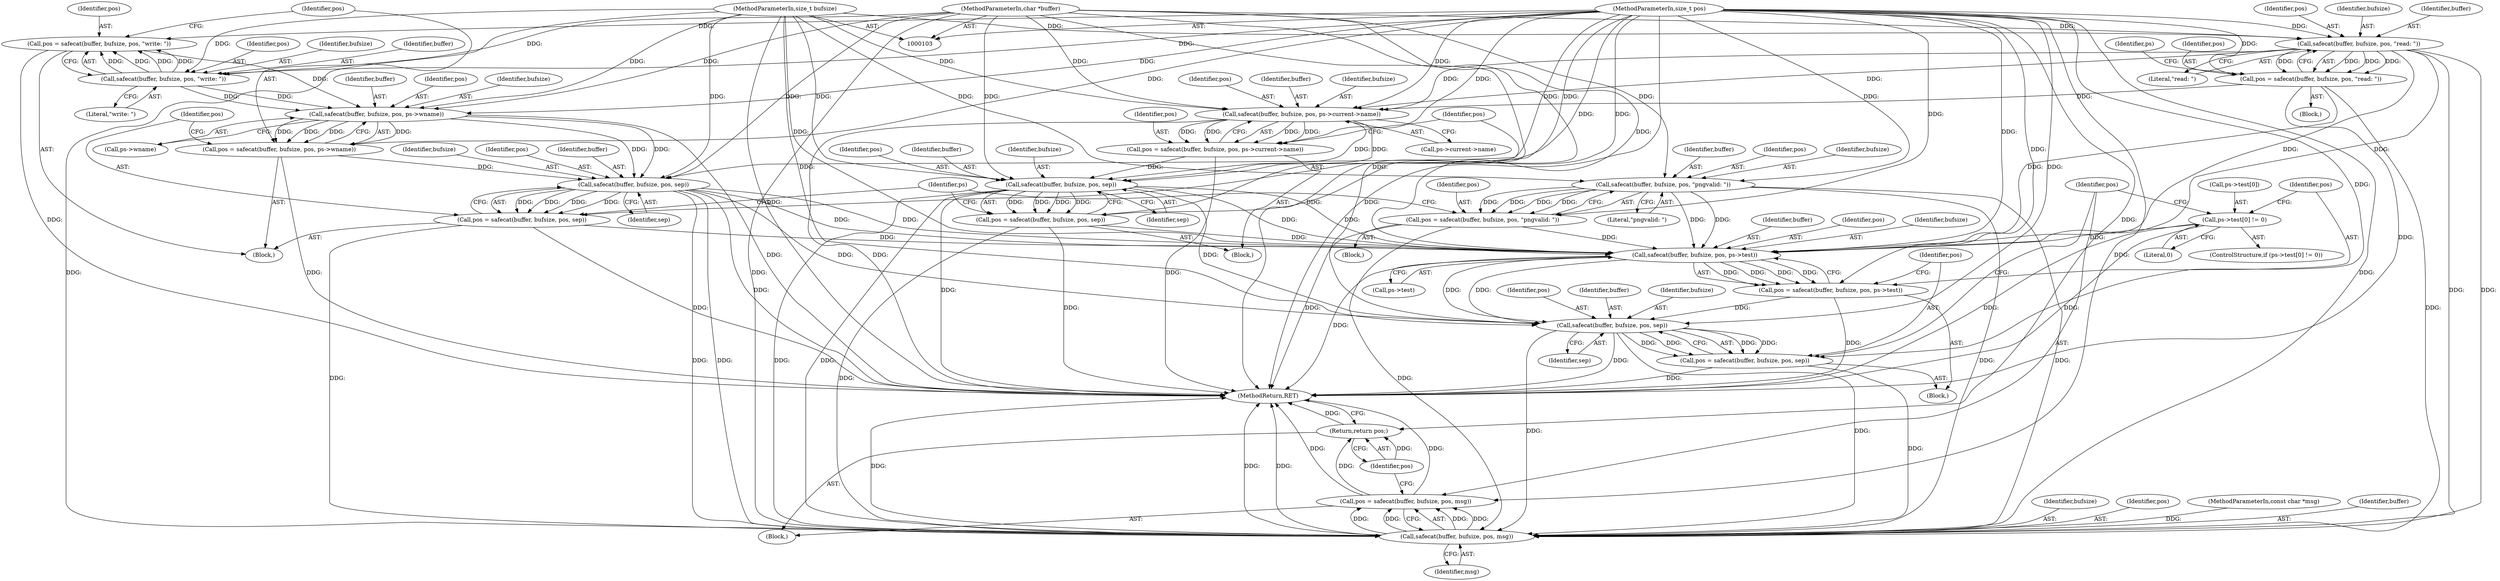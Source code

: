 digraph "0_Android_9d4853418ab2f754c2b63e091c29c5529b8b86ca_140@pointer" {
"1000209" [label="(Call,safecat(buffer, bufsize, pos, ps->test))"];
"1000184" [label="(Call,safecat(buffer, bufsize, pos, sep))"];
"1000175" [label="(Call,safecat(buffer, bufsize, pos, ps->wname))"];
"1000168" [label="(Call,safecat(buffer, bufsize, pos, \"write: \"))"];
"1000106" [label="(MethodParameterIn,char *buffer)"];
"1000107" [label="(MethodParameterIn,size_t bufsize)"];
"1000108" [label="(MethodParameterIn,size_t pos)"];
"1000166" [label="(Call,pos = safecat(buffer, bufsize, pos, \"write: \"))"];
"1000173" [label="(Call,pos = safecat(buffer, bufsize, pos, ps->wname))"];
"1000149" [label="(Call,safecat(buffer, bufsize, pos, sep))"];
"1000138" [label="(Call,safecat(buffer, bufsize, pos, ps->current->name))"];
"1000124" [label="(Call,safecat(buffer, bufsize, pos, \"read: \"))"];
"1000122" [label="(Call,pos = safecat(buffer, bufsize, pos, \"read: \"))"];
"1000136" [label="(Call,pos = safecat(buffer, bufsize, pos, ps->current->name))"];
"1000193" [label="(Call,safecat(buffer, bufsize, pos, \"pngvalid: \"))"];
"1000147" [label="(Call,pos = safecat(buffer, bufsize, pos, sep))"];
"1000182" [label="(Call,pos = safecat(buffer, bufsize, pos, sep))"];
"1000191" [label="(Call,pos = safecat(buffer, bufsize, pos, \"pngvalid: \"))"];
"1000199" [label="(Call,ps->test[0] != 0)"];
"1000207" [label="(Call,pos = safecat(buffer, bufsize, pos, ps->test))"];
"1000218" [label="(Call,safecat(buffer, bufsize, pos, sep))"];
"1000216" [label="(Call,pos = safecat(buffer, bufsize, pos, sep))"];
"1000225" [label="(Call,safecat(buffer, bufsize, pos, msg))"];
"1000223" [label="(Call,pos = safecat(buffer, bufsize, pos, msg))"];
"1000230" [label="(Return,return pos;)"];
"1000227" [label="(Identifier,bufsize)"];
"1000171" [label="(Identifier,pos)"];
"1000141" [label="(Identifier,pos)"];
"1000193" [label="(Call,safecat(buffer, bufsize, pos, \"pngvalid: \"))"];
"1000202" [label="(Identifier,ps)"];
"1000184" [label="(Call,safecat(buffer, bufsize, pos, sep))"];
"1000165" [label="(Block,)"];
"1000152" [label="(Identifier,pos)"];
"1000210" [label="(Identifier,buffer)"];
"1000212" [label="(Identifier,pos)"];
"1000218" [label="(Call,safecat(buffer, bufsize, pos, sep))"];
"1000223" [label="(Call,pos = safecat(buffer, bufsize, pos, msg))"];
"1000194" [label="(Identifier,buffer)"];
"1000139" [label="(Identifier,buffer)"];
"1000186" [label="(Identifier,bufsize)"];
"1000188" [label="(Identifier,sep)"];
"1000221" [label="(Identifier,pos)"];
"1000187" [label="(Identifier,pos)"];
"1000200" [label="(Call,ps->test[0])"];
"1000106" [label="(MethodParameterIn,char *buffer)"];
"1000183" [label="(Identifier,pos)"];
"1000138" [label="(Call,safecat(buffer, bufsize, pos, ps->current->name))"];
"1000225" [label="(Call,safecat(buffer, bufsize, pos, msg))"];
"1000140" [label="(Identifier,bufsize)"];
"1000172" [label="(Literal,\"write: \")"];
"1000168" [label="(Call,safecat(buffer, bufsize, pos, \"write: \"))"];
"1000217" [label="(Identifier,pos)"];
"1000174" [label="(Identifier,pos)"];
"1000137" [label="(Identifier,pos)"];
"1000124" [label="(Call,safecat(buffer, bufsize, pos, \"read: \"))"];
"1000176" [label="(Identifier,buffer)"];
"1000147" [label="(Call,pos = safecat(buffer, bufsize, pos, sep))"];
"1000198" [label="(ControlStructure,if (ps->test[0] != 0))"];
"1000213" [label="(Call,ps->test)"];
"1000122" [label="(Call,pos = safecat(buffer, bufsize, pos, \"read: \"))"];
"1000224" [label="(Identifier,pos)"];
"1000127" [label="(Identifier,pos)"];
"1000175" [label="(Call,safecat(buffer, bufsize, pos, ps->wname))"];
"1000178" [label="(Identifier,pos)"];
"1000228" [label="(Identifier,pos)"];
"1000170" [label="(Identifier,bufsize)"];
"1000166" [label="(Call,pos = safecat(buffer, bufsize, pos, \"write: \"))"];
"1000173" [label="(Call,pos = safecat(buffer, bufsize, pos, ps->wname))"];
"1000128" [label="(Literal,\"read: \")"];
"1000222" [label="(Identifier,sep)"];
"1000169" [label="(Identifier,buffer)"];
"1000196" [label="(Identifier,pos)"];
"1000150" [label="(Identifier,buffer)"];
"1000109" [label="(MethodParameterIn,const char *msg)"];
"1000151" [label="(Identifier,bufsize)"];
"1000126" [label="(Identifier,bufsize)"];
"1000153" [label="(Identifier,sep)"];
"1000219" [label="(Identifier,buffer)"];
"1000229" [label="(Identifier,msg)"];
"1000177" [label="(Identifier,bufsize)"];
"1000192" [label="(Identifier,pos)"];
"1000195" [label="(Identifier,bufsize)"];
"1000231" [label="(Identifier,pos)"];
"1000182" [label="(Call,pos = safecat(buffer, bufsize, pos, sep))"];
"1000132" [label="(Identifier,ps)"];
"1000148" [label="(Identifier,pos)"];
"1000123" [label="(Identifier,pos)"];
"1000179" [label="(Call,ps->wname)"];
"1000226" [label="(Identifier,buffer)"];
"1000209" [label="(Call,safecat(buffer, bufsize, pos, ps->test))"];
"1000206" [label="(Block,)"];
"1000142" [label="(Call,ps->current->name)"];
"1000135" [label="(Block,)"];
"1000205" [label="(Literal,0)"];
"1000207" [label="(Call,pos = safecat(buffer, bufsize, pos, ps->test))"];
"1000185" [label="(Identifier,buffer)"];
"1000149" [label="(Call,safecat(buffer, bufsize, pos, sep))"];
"1000121" [label="(Block,)"];
"1000211" [label="(Identifier,bufsize)"];
"1000167" [label="(Identifier,pos)"];
"1000208" [label="(Identifier,pos)"];
"1000197" [label="(Literal,\"pngvalid: \")"];
"1000232" [label="(MethodReturn,RET)"];
"1000216" [label="(Call,pos = safecat(buffer, bufsize, pos, sep))"];
"1000125" [label="(Identifier,buffer)"];
"1000107" [label="(MethodParameterIn,size_t bufsize)"];
"1000190" [label="(Block,)"];
"1000136" [label="(Call,pos = safecat(buffer, bufsize, pos, ps->current->name))"];
"1000191" [label="(Call,pos = safecat(buffer, bufsize, pos, \"pngvalid: \"))"];
"1000220" [label="(Identifier,bufsize)"];
"1000199" [label="(Call,ps->test[0] != 0)"];
"1000230" [label="(Return,return pos;)"];
"1000108" [label="(MethodParameterIn,size_t pos)"];
"1000110" [label="(Block,)"];
"1000209" -> "1000207"  [label="AST: "];
"1000209" -> "1000213"  [label="CFG: "];
"1000210" -> "1000209"  [label="AST: "];
"1000211" -> "1000209"  [label="AST: "];
"1000212" -> "1000209"  [label="AST: "];
"1000213" -> "1000209"  [label="AST: "];
"1000207" -> "1000209"  [label="CFG: "];
"1000209" -> "1000232"  [label="DDG: "];
"1000209" -> "1000207"  [label="DDG: "];
"1000209" -> "1000207"  [label="DDG: "];
"1000209" -> "1000207"  [label="DDG: "];
"1000209" -> "1000207"  [label="DDG: "];
"1000184" -> "1000209"  [label="DDG: "];
"1000184" -> "1000209"  [label="DDG: "];
"1000149" -> "1000209"  [label="DDG: "];
"1000149" -> "1000209"  [label="DDG: "];
"1000124" -> "1000209"  [label="DDG: "];
"1000124" -> "1000209"  [label="DDG: "];
"1000193" -> "1000209"  [label="DDG: "];
"1000193" -> "1000209"  [label="DDG: "];
"1000106" -> "1000209"  [label="DDG: "];
"1000107" -> "1000209"  [label="DDG: "];
"1000122" -> "1000209"  [label="DDG: "];
"1000147" -> "1000209"  [label="DDG: "];
"1000182" -> "1000209"  [label="DDG: "];
"1000191" -> "1000209"  [label="DDG: "];
"1000108" -> "1000209"  [label="DDG: "];
"1000199" -> "1000209"  [label="DDG: "];
"1000209" -> "1000218"  [label="DDG: "];
"1000209" -> "1000218"  [label="DDG: "];
"1000184" -> "1000182"  [label="AST: "];
"1000184" -> "1000188"  [label="CFG: "];
"1000185" -> "1000184"  [label="AST: "];
"1000186" -> "1000184"  [label="AST: "];
"1000187" -> "1000184"  [label="AST: "];
"1000188" -> "1000184"  [label="AST: "];
"1000182" -> "1000184"  [label="CFG: "];
"1000184" -> "1000232"  [label="DDG: "];
"1000184" -> "1000182"  [label="DDG: "];
"1000184" -> "1000182"  [label="DDG: "];
"1000184" -> "1000182"  [label="DDG: "];
"1000184" -> "1000182"  [label="DDG: "];
"1000175" -> "1000184"  [label="DDG: "];
"1000175" -> "1000184"  [label="DDG: "];
"1000106" -> "1000184"  [label="DDG: "];
"1000107" -> "1000184"  [label="DDG: "];
"1000173" -> "1000184"  [label="DDG: "];
"1000108" -> "1000184"  [label="DDG: "];
"1000184" -> "1000218"  [label="DDG: "];
"1000184" -> "1000225"  [label="DDG: "];
"1000184" -> "1000225"  [label="DDG: "];
"1000175" -> "1000173"  [label="AST: "];
"1000175" -> "1000179"  [label="CFG: "];
"1000176" -> "1000175"  [label="AST: "];
"1000177" -> "1000175"  [label="AST: "];
"1000178" -> "1000175"  [label="AST: "];
"1000179" -> "1000175"  [label="AST: "];
"1000173" -> "1000175"  [label="CFG: "];
"1000175" -> "1000232"  [label="DDG: "];
"1000175" -> "1000173"  [label="DDG: "];
"1000175" -> "1000173"  [label="DDG: "];
"1000175" -> "1000173"  [label="DDG: "];
"1000175" -> "1000173"  [label="DDG: "];
"1000168" -> "1000175"  [label="DDG: "];
"1000168" -> "1000175"  [label="DDG: "];
"1000106" -> "1000175"  [label="DDG: "];
"1000107" -> "1000175"  [label="DDG: "];
"1000166" -> "1000175"  [label="DDG: "];
"1000108" -> "1000175"  [label="DDG: "];
"1000168" -> "1000166"  [label="AST: "];
"1000168" -> "1000172"  [label="CFG: "];
"1000169" -> "1000168"  [label="AST: "];
"1000170" -> "1000168"  [label="AST: "];
"1000171" -> "1000168"  [label="AST: "];
"1000172" -> "1000168"  [label="AST: "];
"1000166" -> "1000168"  [label="CFG: "];
"1000168" -> "1000166"  [label="DDG: "];
"1000168" -> "1000166"  [label="DDG: "];
"1000168" -> "1000166"  [label="DDG: "];
"1000168" -> "1000166"  [label="DDG: "];
"1000106" -> "1000168"  [label="DDG: "];
"1000107" -> "1000168"  [label="DDG: "];
"1000108" -> "1000168"  [label="DDG: "];
"1000106" -> "1000103"  [label="AST: "];
"1000106" -> "1000232"  [label="DDG: "];
"1000106" -> "1000124"  [label="DDG: "];
"1000106" -> "1000138"  [label="DDG: "];
"1000106" -> "1000149"  [label="DDG: "];
"1000106" -> "1000193"  [label="DDG: "];
"1000106" -> "1000218"  [label="DDG: "];
"1000106" -> "1000225"  [label="DDG: "];
"1000107" -> "1000103"  [label="AST: "];
"1000107" -> "1000232"  [label="DDG: "];
"1000107" -> "1000124"  [label="DDG: "];
"1000107" -> "1000138"  [label="DDG: "];
"1000107" -> "1000149"  [label="DDG: "];
"1000107" -> "1000193"  [label="DDG: "];
"1000107" -> "1000218"  [label="DDG: "];
"1000107" -> "1000225"  [label="DDG: "];
"1000108" -> "1000103"  [label="AST: "];
"1000108" -> "1000232"  [label="DDG: "];
"1000108" -> "1000122"  [label="DDG: "];
"1000108" -> "1000124"  [label="DDG: "];
"1000108" -> "1000136"  [label="DDG: "];
"1000108" -> "1000138"  [label="DDG: "];
"1000108" -> "1000147"  [label="DDG: "];
"1000108" -> "1000149"  [label="DDG: "];
"1000108" -> "1000166"  [label="DDG: "];
"1000108" -> "1000173"  [label="DDG: "];
"1000108" -> "1000182"  [label="DDG: "];
"1000108" -> "1000191"  [label="DDG: "];
"1000108" -> "1000193"  [label="DDG: "];
"1000108" -> "1000207"  [label="DDG: "];
"1000108" -> "1000216"  [label="DDG: "];
"1000108" -> "1000218"  [label="DDG: "];
"1000108" -> "1000223"  [label="DDG: "];
"1000108" -> "1000225"  [label="DDG: "];
"1000108" -> "1000230"  [label="DDG: "];
"1000166" -> "1000165"  [label="AST: "];
"1000167" -> "1000166"  [label="AST: "];
"1000174" -> "1000166"  [label="CFG: "];
"1000166" -> "1000232"  [label="DDG: "];
"1000173" -> "1000165"  [label="AST: "];
"1000174" -> "1000173"  [label="AST: "];
"1000183" -> "1000173"  [label="CFG: "];
"1000173" -> "1000232"  [label="DDG: "];
"1000149" -> "1000147"  [label="AST: "];
"1000149" -> "1000153"  [label="CFG: "];
"1000150" -> "1000149"  [label="AST: "];
"1000151" -> "1000149"  [label="AST: "];
"1000152" -> "1000149"  [label="AST: "];
"1000153" -> "1000149"  [label="AST: "];
"1000147" -> "1000149"  [label="CFG: "];
"1000149" -> "1000232"  [label="DDG: "];
"1000149" -> "1000147"  [label="DDG: "];
"1000149" -> "1000147"  [label="DDG: "];
"1000149" -> "1000147"  [label="DDG: "];
"1000149" -> "1000147"  [label="DDG: "];
"1000138" -> "1000149"  [label="DDG: "];
"1000138" -> "1000149"  [label="DDG: "];
"1000136" -> "1000149"  [label="DDG: "];
"1000149" -> "1000218"  [label="DDG: "];
"1000149" -> "1000225"  [label="DDG: "];
"1000149" -> "1000225"  [label="DDG: "];
"1000138" -> "1000136"  [label="AST: "];
"1000138" -> "1000142"  [label="CFG: "];
"1000139" -> "1000138"  [label="AST: "];
"1000140" -> "1000138"  [label="AST: "];
"1000141" -> "1000138"  [label="AST: "];
"1000142" -> "1000138"  [label="AST: "];
"1000136" -> "1000138"  [label="CFG: "];
"1000138" -> "1000232"  [label="DDG: "];
"1000138" -> "1000136"  [label="DDG: "];
"1000138" -> "1000136"  [label="DDG: "];
"1000138" -> "1000136"  [label="DDG: "];
"1000138" -> "1000136"  [label="DDG: "];
"1000124" -> "1000138"  [label="DDG: "];
"1000124" -> "1000138"  [label="DDG: "];
"1000122" -> "1000138"  [label="DDG: "];
"1000124" -> "1000122"  [label="AST: "];
"1000124" -> "1000128"  [label="CFG: "];
"1000125" -> "1000124"  [label="AST: "];
"1000126" -> "1000124"  [label="AST: "];
"1000127" -> "1000124"  [label="AST: "];
"1000128" -> "1000124"  [label="AST: "];
"1000122" -> "1000124"  [label="CFG: "];
"1000124" -> "1000122"  [label="DDG: "];
"1000124" -> "1000122"  [label="DDG: "];
"1000124" -> "1000122"  [label="DDG: "];
"1000124" -> "1000122"  [label="DDG: "];
"1000124" -> "1000225"  [label="DDG: "];
"1000124" -> "1000225"  [label="DDG: "];
"1000122" -> "1000121"  [label="AST: "];
"1000123" -> "1000122"  [label="AST: "];
"1000132" -> "1000122"  [label="CFG: "];
"1000122" -> "1000232"  [label="DDG: "];
"1000122" -> "1000225"  [label="DDG: "];
"1000136" -> "1000135"  [label="AST: "];
"1000137" -> "1000136"  [label="AST: "];
"1000148" -> "1000136"  [label="CFG: "];
"1000136" -> "1000232"  [label="DDG: "];
"1000193" -> "1000191"  [label="AST: "];
"1000193" -> "1000197"  [label="CFG: "];
"1000194" -> "1000193"  [label="AST: "];
"1000195" -> "1000193"  [label="AST: "];
"1000196" -> "1000193"  [label="AST: "];
"1000197" -> "1000193"  [label="AST: "];
"1000191" -> "1000193"  [label="CFG: "];
"1000193" -> "1000191"  [label="DDG: "];
"1000193" -> "1000191"  [label="DDG: "];
"1000193" -> "1000191"  [label="DDG: "];
"1000193" -> "1000191"  [label="DDG: "];
"1000193" -> "1000225"  [label="DDG: "];
"1000193" -> "1000225"  [label="DDG: "];
"1000147" -> "1000135"  [label="AST: "];
"1000148" -> "1000147"  [label="AST: "];
"1000202" -> "1000147"  [label="CFG: "];
"1000147" -> "1000232"  [label="DDG: "];
"1000147" -> "1000225"  [label="DDG: "];
"1000182" -> "1000165"  [label="AST: "];
"1000183" -> "1000182"  [label="AST: "];
"1000202" -> "1000182"  [label="CFG: "];
"1000182" -> "1000232"  [label="DDG: "];
"1000182" -> "1000225"  [label="DDG: "];
"1000191" -> "1000190"  [label="AST: "];
"1000192" -> "1000191"  [label="AST: "];
"1000202" -> "1000191"  [label="CFG: "];
"1000191" -> "1000232"  [label="DDG: "];
"1000191" -> "1000225"  [label="DDG: "];
"1000199" -> "1000198"  [label="AST: "];
"1000199" -> "1000205"  [label="CFG: "];
"1000200" -> "1000199"  [label="AST: "];
"1000205" -> "1000199"  [label="AST: "];
"1000208" -> "1000199"  [label="CFG: "];
"1000224" -> "1000199"  [label="CFG: "];
"1000199" -> "1000232"  [label="DDG: "];
"1000199" -> "1000232"  [label="DDG: "];
"1000207" -> "1000206"  [label="AST: "];
"1000208" -> "1000207"  [label="AST: "];
"1000217" -> "1000207"  [label="CFG: "];
"1000207" -> "1000232"  [label="DDG: "];
"1000207" -> "1000218"  [label="DDG: "];
"1000218" -> "1000216"  [label="AST: "];
"1000218" -> "1000222"  [label="CFG: "];
"1000219" -> "1000218"  [label="AST: "];
"1000220" -> "1000218"  [label="AST: "];
"1000221" -> "1000218"  [label="AST: "];
"1000222" -> "1000218"  [label="AST: "];
"1000216" -> "1000218"  [label="CFG: "];
"1000218" -> "1000232"  [label="DDG: "];
"1000218" -> "1000216"  [label="DDG: "];
"1000218" -> "1000216"  [label="DDG: "];
"1000218" -> "1000216"  [label="DDG: "];
"1000218" -> "1000216"  [label="DDG: "];
"1000218" -> "1000225"  [label="DDG: "];
"1000218" -> "1000225"  [label="DDG: "];
"1000216" -> "1000206"  [label="AST: "];
"1000217" -> "1000216"  [label="AST: "];
"1000224" -> "1000216"  [label="CFG: "];
"1000216" -> "1000232"  [label="DDG: "];
"1000216" -> "1000225"  [label="DDG: "];
"1000225" -> "1000223"  [label="AST: "];
"1000225" -> "1000229"  [label="CFG: "];
"1000226" -> "1000225"  [label="AST: "];
"1000227" -> "1000225"  [label="AST: "];
"1000228" -> "1000225"  [label="AST: "];
"1000229" -> "1000225"  [label="AST: "];
"1000223" -> "1000225"  [label="CFG: "];
"1000225" -> "1000232"  [label="DDG: "];
"1000225" -> "1000232"  [label="DDG: "];
"1000225" -> "1000232"  [label="DDG: "];
"1000225" -> "1000223"  [label="DDG: "];
"1000225" -> "1000223"  [label="DDG: "];
"1000225" -> "1000223"  [label="DDG: "];
"1000225" -> "1000223"  [label="DDG: "];
"1000109" -> "1000225"  [label="DDG: "];
"1000223" -> "1000110"  [label="AST: "];
"1000224" -> "1000223"  [label="AST: "];
"1000231" -> "1000223"  [label="CFG: "];
"1000223" -> "1000232"  [label="DDG: "];
"1000223" -> "1000232"  [label="DDG: "];
"1000223" -> "1000230"  [label="DDG: "];
"1000230" -> "1000110"  [label="AST: "];
"1000230" -> "1000231"  [label="CFG: "];
"1000231" -> "1000230"  [label="AST: "];
"1000232" -> "1000230"  [label="CFG: "];
"1000230" -> "1000232"  [label="DDG: "];
"1000231" -> "1000230"  [label="DDG: "];
}
